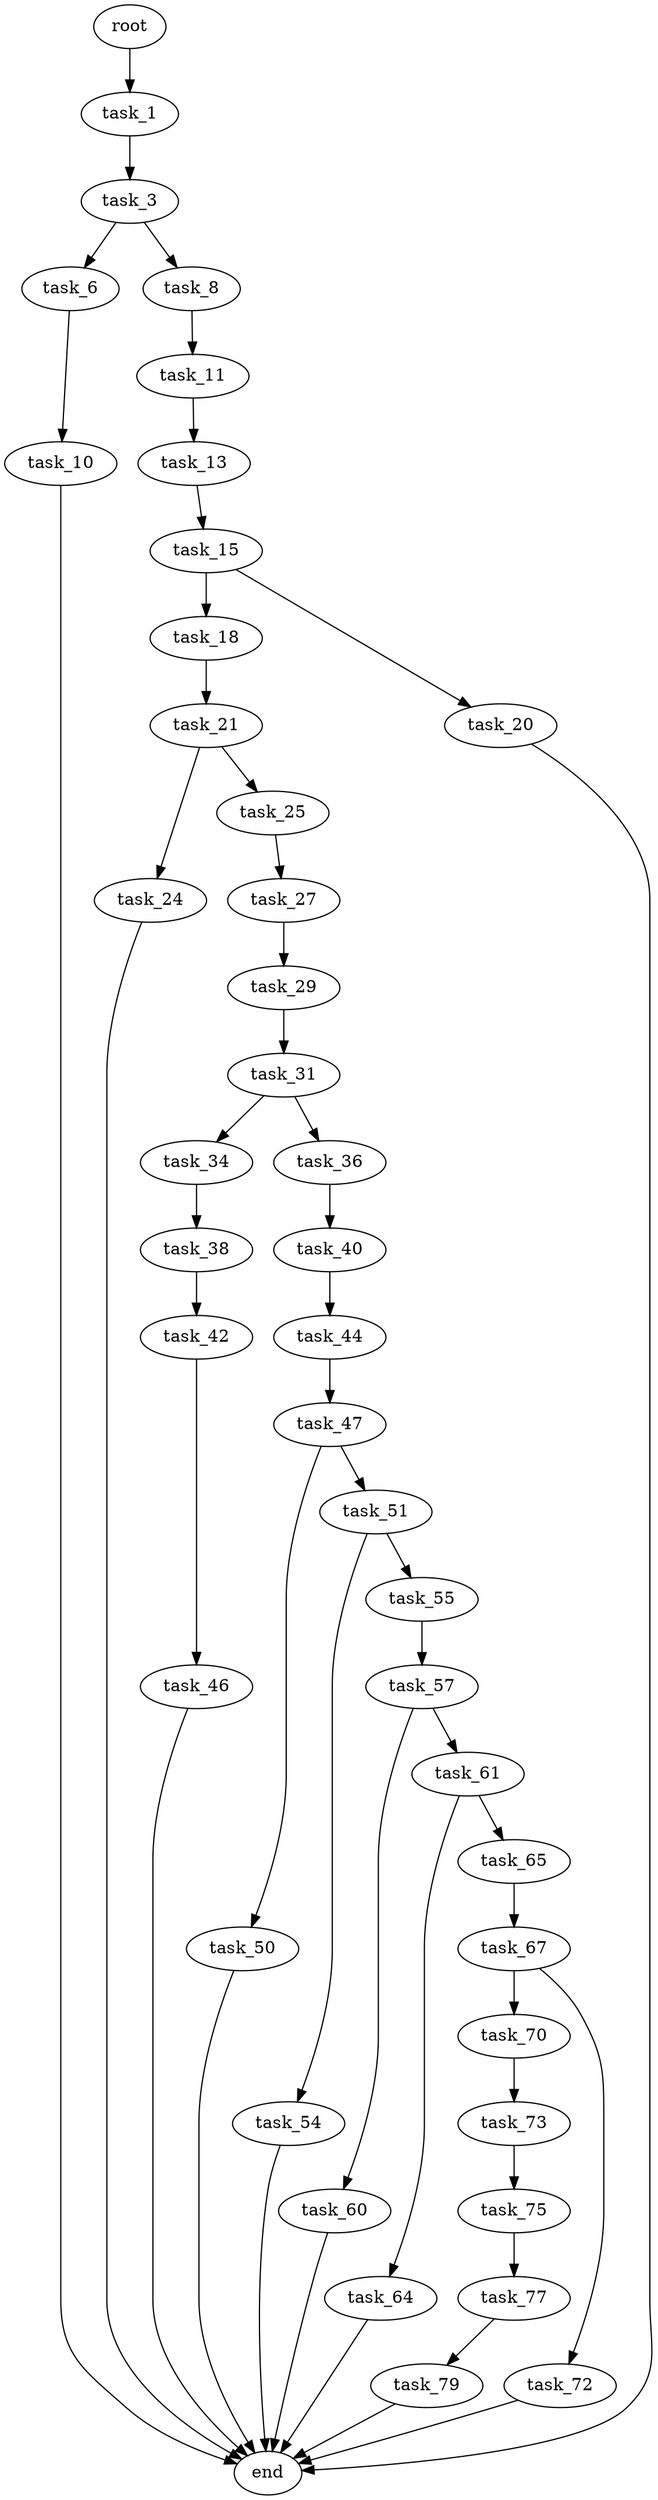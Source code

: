 digraph G {
  root [size="0.000000"];
  task_1 [size="13349448829.000000"];
  task_3 [size="427942952918.000000"];
  task_6 [size="17079848957.000000"];
  task_8 [size="28991029248.000000"];
  task_10 [size="270243363403.000000"];
  task_11 [size="368293445632.000000"];
  end [size="0.000000"];
  task_13 [size="14651754636.000000"];
  task_15 [size="855377952988.000000"];
  task_18 [size="549755813888.000000"];
  task_20 [size="134217728000.000000"];
  task_21 [size="35739432647.000000"];
  task_24 [size="68719476736.000000"];
  task_25 [size="7480249904.000000"];
  task_27 [size="1073741824000.000000"];
  task_29 [size="28991029248.000000"];
  task_31 [size="1073741824000.000000"];
  task_34 [size="49900766831.000000"];
  task_36 [size="1185480834.000000"];
  task_38 [size="18731707000.000000"];
  task_40 [size="368293445632.000000"];
  task_42 [size="21601533382.000000"];
  task_44 [size="22316232983.000000"];
  task_46 [size="102386638476.000000"];
  task_47 [size="580568202969.000000"];
  task_50 [size="1073741824000.000000"];
  task_51 [size="18361825125.000000"];
  task_54 [size="32054656250.000000"];
  task_55 [size="160927571976.000000"];
  task_57 [size="46645681825.000000"];
  task_60 [size="26113163477.000000"];
  task_61 [size="6046167183.000000"];
  task_64 [size="28991029248.000000"];
  task_65 [size="424704475210.000000"];
  task_67 [size="68719476736.000000"];
  task_70 [size="8589934592.000000"];
  task_72 [size="231928233984.000000"];
  task_73 [size="12046127896.000000"];
  task_75 [size="368293445632.000000"];
  task_77 [size="774049822204.000000"];
  task_79 [size="134217728000.000000"];

  root -> task_1 [size="1.000000"];
  task_1 -> task_3 [size="301989888.000000"];
  task_3 -> task_6 [size="838860800.000000"];
  task_3 -> task_8 [size="838860800.000000"];
  task_6 -> task_10 [size="411041792.000000"];
  task_8 -> task_11 [size="75497472.000000"];
  task_10 -> end [size="1.000000"];
  task_11 -> task_13 [size="411041792.000000"];
  task_13 -> task_15 [size="301989888.000000"];
  task_15 -> task_18 [size="536870912.000000"];
  task_15 -> task_20 [size="536870912.000000"];
  task_18 -> task_21 [size="536870912.000000"];
  task_20 -> end [size="1.000000"];
  task_21 -> task_24 [size="838860800.000000"];
  task_21 -> task_25 [size="838860800.000000"];
  task_24 -> end [size="1.000000"];
  task_25 -> task_27 [size="411041792.000000"];
  task_27 -> task_29 [size="838860800.000000"];
  task_29 -> task_31 [size="75497472.000000"];
  task_31 -> task_34 [size="838860800.000000"];
  task_31 -> task_36 [size="838860800.000000"];
  task_34 -> task_38 [size="838860800.000000"];
  task_36 -> task_40 [size="33554432.000000"];
  task_38 -> task_42 [size="33554432.000000"];
  task_40 -> task_44 [size="411041792.000000"];
  task_42 -> task_46 [size="33554432.000000"];
  task_44 -> task_47 [size="33554432.000000"];
  task_46 -> end [size="1.000000"];
  task_47 -> task_50 [size="411041792.000000"];
  task_47 -> task_51 [size="411041792.000000"];
  task_50 -> end [size="1.000000"];
  task_51 -> task_54 [size="301989888.000000"];
  task_51 -> task_55 [size="301989888.000000"];
  task_54 -> end [size="1.000000"];
  task_55 -> task_57 [size="134217728.000000"];
  task_57 -> task_60 [size="838860800.000000"];
  task_57 -> task_61 [size="838860800.000000"];
  task_60 -> end [size="1.000000"];
  task_61 -> task_64 [size="209715200.000000"];
  task_61 -> task_65 [size="209715200.000000"];
  task_64 -> end [size="1.000000"];
  task_65 -> task_67 [size="838860800.000000"];
  task_67 -> task_70 [size="134217728.000000"];
  task_67 -> task_72 [size="134217728.000000"];
  task_70 -> task_73 [size="33554432.000000"];
  task_72 -> end [size="1.000000"];
  task_73 -> task_75 [size="679477248.000000"];
  task_75 -> task_77 [size="411041792.000000"];
  task_77 -> task_79 [size="679477248.000000"];
  task_79 -> end [size="1.000000"];
}
